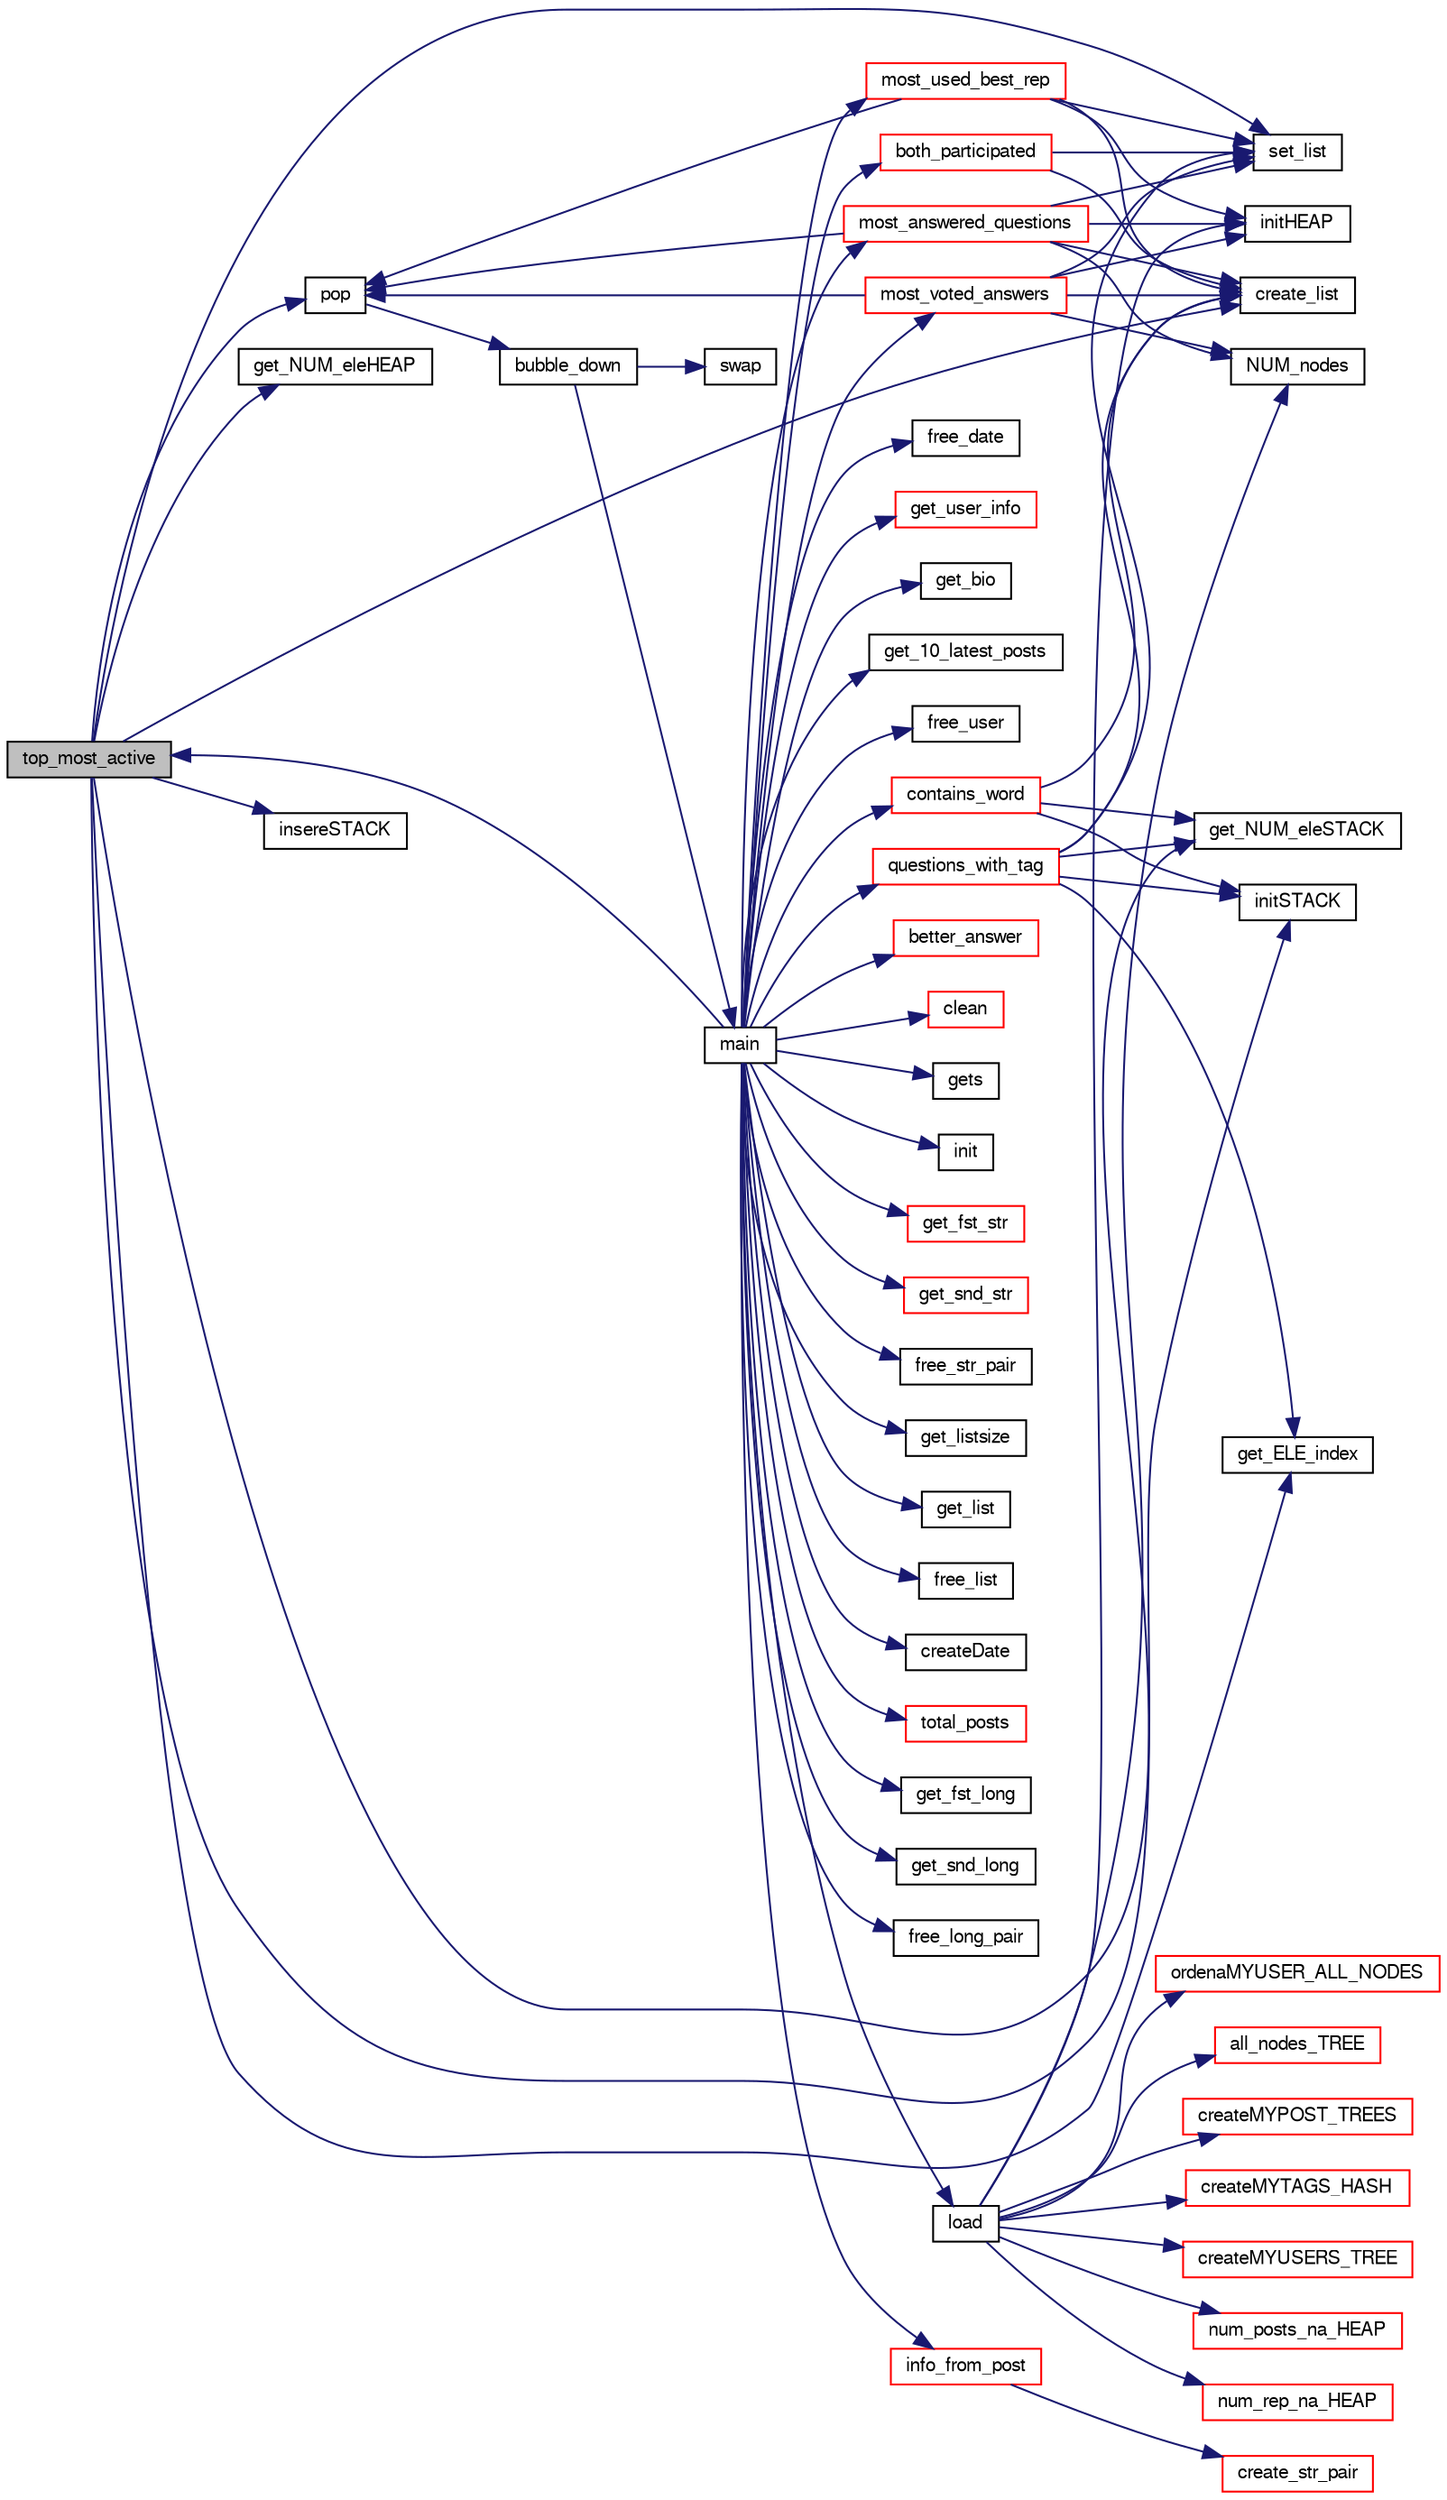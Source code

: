 digraph "top_most_active"
{
  edge [fontname="FreeSans",fontsize="10",labelfontname="FreeSans",labelfontsize="10"];
  node [fontname="FreeSans",fontsize="10",shape=record];
  rankdir="LR";
  Node1 [label="top_most_active",height=0.2,width=0.4,color="black", fillcolor="grey75", style="filled", fontcolor="black"];
  Node1 -> Node2 [color="midnightblue",fontsize="10",style="solid",fontname="FreeSans"];
  Node2 [label="create_list",height=0.2,width=0.4,color="black", fillcolor="white", style="filled",URL="$list_8c.html#ac493f609072d58e2fedebea0e970cccf"];
  Node1 -> Node3 [color="midnightblue",fontsize="10",style="solid",fontname="FreeSans"];
  Node3 [label="get_ELE_index",height=0.2,width=0.4,color="black", fillcolor="white", style="filled",URL="$myheap_8c.html#a56c64ef125b8197fc4c1fe2b6f5d9246",tooltip="Função que devolve o elemento numa dada posição. "];
  Node1 -> Node4 [color="midnightblue",fontsize="10",style="solid",fontname="FreeSans"];
  Node4 [label="get_NUM_eleHEAP",height=0.2,width=0.4,color="black", fillcolor="white", style="filled",URL="$myheap_8c.html#a6c8800720431a0532ec419b602312e90",tooltip="Função que calcula o número de elementos na heap. "];
  Node1 -> Node5 [color="midnightblue",fontsize="10",style="solid",fontname="FreeSans"];
  Node5 [label="get_NUM_eleSTACK",height=0.2,width=0.4,color="black", fillcolor="white", style="filled",URL="$myheap_8c.html#a29d435d9fdcfcb3219b13f5a2c68b2d7",tooltip="Função que calcula o número de elementos na stack. "];
  Node1 -> Node6 [color="midnightblue",fontsize="10",style="solid",fontname="FreeSans"];
  Node6 [label="initSTACK",height=0.2,width=0.4,color="black", fillcolor="white", style="filled",URL="$myheap_8c.html#a6488363349a060635e8e1532e98a7b50",tooltip="Função que inicializa uma stack. "];
  Node1 -> Node7 [color="midnightblue",fontsize="10",style="solid",fontname="FreeSans"];
  Node7 [label="insereSTACK",height=0.2,width=0.4,color="black", fillcolor="white", style="filled",URL="$myheap_8c.html#ab981b6fd5642e51aa82b38fa4e046d7d",tooltip="Função insere um elemento na stack. "];
  Node1 -> Node8 [color="midnightblue",fontsize="10",style="solid",fontname="FreeSans"];
  Node8 [label="pop",height=0.2,width=0.4,color="black", fillcolor="white", style="filled",URL="$myheap_8c.html#a835a400b71780f44bd1e8e00afe03e25",tooltip="Função que retira um elemento na heap. "];
  Node8 -> Node9 [color="midnightblue",fontsize="10",style="solid",fontname="FreeSans"];
  Node9 [label="bubble_down",height=0.2,width=0.4,color="black", fillcolor="white", style="filled",URL="$myheap_8c.html#a8060dd960c3242b7250e5a7d730593d6",tooltip="Função que realiza as operações necessárias depois de se retirar um elemento. "];
  Node9 -> Node10 [color="midnightblue",fontsize="10",style="solid",fontname="FreeSans"];
  Node10 [label="main",height=0.2,width=0.4,color="black", fillcolor="white", style="filled",URL="$main_8c.html#ae66f6b31b5ad750f1fe042a706a4e3d4"];
  Node10 -> Node11 [color="midnightblue",fontsize="10",style="solid",fontname="FreeSans"];
  Node11 [label="gets",height=0.2,width=0.4,color="black", fillcolor="white", style="filled",URL="$main_8c.html#ad23cf6ce344e3cdbbe53eee7e9a83b5c"];
  Node10 -> Node12 [color="midnightblue",fontsize="10",style="solid",fontname="FreeSans"];
  Node12 [label="init",height=0.2,width=0.4,color="black", fillcolor="white", style="filled",URL="$interface_8c.html#aadd031ccf1ce5bbb27994ef338ca2750",tooltip="Função inicializa a estrutura da comunidade. "];
  Node10 -> Node13 [color="midnightblue",fontsize="10",style="solid",fontname="FreeSans"];
  Node13 [label="load",height=0.2,width=0.4,color="black", fillcolor="white", style="filled",URL="$interface_8c.html#a644c94e592239aa49a0cf315d69b1c64",tooltip="Função dá load aos ficheiros xml. "];
  Node13 -> Node14 [color="midnightblue",fontsize="10",style="solid",fontname="FreeSans"];
  Node14 [label="all_nodes_TREE",height=0.2,width=0.4,color="red", fillcolor="white", style="filled",URL="$mytree_8c.html#a17a8ea7e6d4797b33aa29a947d5bcd99",tooltip="Função que vai ser aplicada a todos os nodos. "];
  Node13 -> Node15 [color="midnightblue",fontsize="10",style="solid",fontname="FreeSans"];
  Node15 [label="createMYPOST_TREES",height=0.2,width=0.4,color="red", fillcolor="white", style="filled",URL="$loading_8c.html#a52422d368261141da27ba7efc94ef364",tooltip="Função que cria as àrvores balanceadas de posts segundo id e data de criação. "];
  Node13 -> Node16 [color="midnightblue",fontsize="10",style="solid",fontname="FreeSans"];
  Node16 [label="createMYTAGS_HASH",height=0.2,width=0.4,color="red", fillcolor="white", style="filled",URL="$mytags_8c.html#a011d090eff9ffacec73564383b5135f7",tooltip="Função que efetua o parsing do ficheiro das Tags e as coloca numa tabela de hash do glib..."];
  Node13 -> Node17 [color="midnightblue",fontsize="10",style="solid",fontname="FreeSans"];
  Node17 [label="createMYUSERS_TREE",height=0.2,width=0.4,color="red", fillcolor="white", style="filled",URL="$myuser_8c.html#a773f5af522e3e98df29de85f9d01efd0",tooltip="Função lê o ficheiro User.xml e cria uma arvore. "];
  Node13 -> Node18 [color="midnightblue",fontsize="10",style="solid",fontname="FreeSans"];
  Node18 [label="initHEAP",height=0.2,width=0.4,color="black", fillcolor="white", style="filled",URL="$myheap_8c.html#a44845a1b3aac4d334bca3c2755ff05a8",tooltip="Função que inicializa um heap. "];
  Node13 -> Node19 [color="midnightblue",fontsize="10",style="solid",fontname="FreeSans"];
  Node19 [label="NUM_nodes",height=0.2,width=0.4,color="black", fillcolor="white", style="filled",URL="$mytree_8c.html#a990de629e1b49240c87e7792b2b801ba",tooltip="Função que devolve o número de nodos da árvore. "];
  Node13 -> Node20 [color="midnightblue",fontsize="10",style="solid",fontname="FreeSans"];
  Node20 [label="num_posts_na_HEAP",height=0.2,width=0.4,color="red", fillcolor="white", style="filled",URL="$interface_8c.html#ae5f33a943c4ae2dae9412708c17cc53f",tooltip="Função auxiliar adiciona a informação da data de um nodo MYUSER numa heap. "];
  Node13 -> Node21 [color="midnightblue",fontsize="10",style="solid",fontname="FreeSans"];
  Node21 [label="num_rep_na_HEAP",height=0.2,width=0.4,color="red", fillcolor="white", style="filled",URL="$interface_8c.html#a37bc5ac324407a740abf0344028521dc",tooltip="Função auxiliar que adiciona a informação da data de um nodo MYUSER numa heap para reputação..."];
  Node13 -> Node22 [color="midnightblue",fontsize="10",style="solid",fontname="FreeSans"];
  Node22 [label="ordenaMYUSER_ALL_NODES",height=0.2,width=0.4,color="red", fillcolor="white", style="filled",URL="$interface_8c.html#a09c170a601e6acc0104214461a9a3432",tooltip="Função auxiliar que ordena os posts de um user. "];
  Node10 -> Node23 [color="midnightblue",fontsize="10",style="solid",fontname="FreeSans"];
  Node23 [label="info_from_post",height=0.2,width=0.4,color="red", fillcolor="white", style="filled",URL="$interface_8c.html#ac297866fc062cda7f009927571ab55dc",tooltip="Função retorna a informacao de um post. "];
  Node23 -> Node24 [color="midnightblue",fontsize="10",style="solid",fontname="FreeSans"];
  Node24 [label="create_str_pair",height=0.2,width=0.4,color="red", fillcolor="white", style="filled",URL="$pair_8c.html#a74ded53b8d5331583b8dd5ed1903d99d"];
  Node10 -> Node25 [color="midnightblue",fontsize="10",style="solid",fontname="FreeSans"];
  Node25 [label="get_fst_str",height=0.2,width=0.4,color="red", fillcolor="white", style="filled",URL="$pair_8c.html#a7fd7e0de9b36a881aea105f87e937b66"];
  Node10 -> Node26 [color="midnightblue",fontsize="10",style="solid",fontname="FreeSans"];
  Node26 [label="get_snd_str",height=0.2,width=0.4,color="red", fillcolor="white", style="filled",URL="$pair_8c.html#aeaab07e30eb8dc91dbd9adae4b3be6d4"];
  Node10 -> Node27 [color="midnightblue",fontsize="10",style="solid",fontname="FreeSans"];
  Node27 [label="free_str_pair",height=0.2,width=0.4,color="black", fillcolor="white", style="filled",URL="$pair_8c.html#acee0a394fd3770f7d531a56f13915aad"];
  Node10 -> Node1 [color="midnightblue",fontsize="10",style="solid",fontname="FreeSans"];
  Node10 -> Node28 [color="midnightblue",fontsize="10",style="solid",fontname="FreeSans"];
  Node28 [label="get_listsize",height=0.2,width=0.4,color="black", fillcolor="white", style="filled",URL="$list_8c.html#a666b5a611c14e7471326bd8408b83670"];
  Node10 -> Node29 [color="midnightblue",fontsize="10",style="solid",fontname="FreeSans"];
  Node29 [label="get_list",height=0.2,width=0.4,color="black", fillcolor="white", style="filled",URL="$list_8c.html#a8bd1bfbc125c15a8fdb8047b37333438"];
  Node10 -> Node30 [color="midnightblue",fontsize="10",style="solid",fontname="FreeSans"];
  Node30 [label="free_list",height=0.2,width=0.4,color="black", fillcolor="white", style="filled",URL="$list_8c.html#a9b1c30494f0b8a4bc01710ff04b68321"];
  Node10 -> Node31 [color="midnightblue",fontsize="10",style="solid",fontname="FreeSans"];
  Node31 [label="createDate",height=0.2,width=0.4,color="black", fillcolor="white", style="filled",URL="$date_8c.html#a1b3eda1abec069a68e3734d8396b2e66"];
  Node10 -> Node32 [color="midnightblue",fontsize="10",style="solid",fontname="FreeSans"];
  Node32 [label="total_posts",height=0.2,width=0.4,color="red", fillcolor="white", style="filled",URL="$interface_8c.html#a58aee481445828846cbb908c20800265",tooltip="Função que dado um intervalo de tempo obtem o numero total de perguntas e respostas. "];
  Node10 -> Node33 [color="midnightblue",fontsize="10",style="solid",fontname="FreeSans"];
  Node33 [label="get_fst_long",height=0.2,width=0.4,color="black", fillcolor="white", style="filled",URL="$pair_8c.html#a422a2b6321647ced4032eb7132f49d9f"];
  Node10 -> Node34 [color="midnightblue",fontsize="10",style="solid",fontname="FreeSans"];
  Node34 [label="get_snd_long",height=0.2,width=0.4,color="black", fillcolor="white", style="filled",URL="$pair_8c.html#a2c060497bd3a5fa446d9aa16f152d6a8"];
  Node10 -> Node35 [color="midnightblue",fontsize="10",style="solid",fontname="FreeSans"];
  Node35 [label="free_long_pair",height=0.2,width=0.4,color="black", fillcolor="white", style="filled",URL="$pair_8c.html#a0869e7c0d21112dee6f20a6a6c6de009"];
  Node10 -> Node36 [color="midnightblue",fontsize="10",style="solid",fontname="FreeSans"];
  Node36 [label="free_date",height=0.2,width=0.4,color="black", fillcolor="white", style="filled",URL="$date_8c.html#a2428331a018772af26d6691fb9c1166c"];
  Node10 -> Node37 [color="midnightblue",fontsize="10",style="solid",fontname="FreeSans"];
  Node37 [label="questions_with_tag",height=0.2,width=0.4,color="red", fillcolor="white", style="filled",URL="$interface_8c.html#a3833b4111827095f7654ff0b1ec6a6ee",tooltip="Função que dado um intervalo de tempo retornar todas as perguntas contendo uma determinada tag..."];
  Node37 -> Node2 [color="midnightblue",fontsize="10",style="solid",fontname="FreeSans"];
  Node37 -> Node3 [color="midnightblue",fontsize="10",style="solid",fontname="FreeSans"];
  Node37 -> Node5 [color="midnightblue",fontsize="10",style="solid",fontname="FreeSans"];
  Node37 -> Node6 [color="midnightblue",fontsize="10",style="solid",fontname="FreeSans"];
  Node37 -> Node38 [color="midnightblue",fontsize="10",style="solid",fontname="FreeSans"];
  Node38 [label="set_list",height=0.2,width=0.4,color="black", fillcolor="white", style="filled",URL="$list_8c.html#af36db9802abd3f9f461d659c5bf08c51"];
  Node10 -> Node39 [color="midnightblue",fontsize="10",style="solid",fontname="FreeSans"];
  Node39 [label="get_user_info",height=0.2,width=0.4,color="red", fillcolor="white", style="filled",URL="$interface_8c.html#abbe8e56c4e4552c93a81a625ea641869",tooltip="Função que dado um id de um user devolve informacao sobre este mesmo. "];
  Node10 -> Node40 [color="midnightblue",fontsize="10",style="solid",fontname="FreeSans"];
  Node40 [label="get_bio",height=0.2,width=0.4,color="black", fillcolor="white", style="filled",URL="$user_8c.html#afc0f940f83091f1ce056e2a2682943c2"];
  Node10 -> Node41 [color="midnightblue",fontsize="10",style="solid",fontname="FreeSans"];
  Node41 [label="get_10_latest_posts",height=0.2,width=0.4,color="black", fillcolor="white", style="filled",URL="$user_8c.html#a738e16e1446e2ae087b97f4c7863b9f1"];
  Node10 -> Node42 [color="midnightblue",fontsize="10",style="solid",fontname="FreeSans"];
  Node42 [label="free_user",height=0.2,width=0.4,color="black", fillcolor="white", style="filled",URL="$user_8c.html#aea0883335bb98ce1772d19cd544a92e7"];
  Node10 -> Node43 [color="midnightblue",fontsize="10",style="solid",fontname="FreeSans"];
  Node43 [label="most_voted_answers",height=0.2,width=0.4,color="red", fillcolor="white", style="filled",URL="$interface_8c.html#abee0976337de52cefdc4e840c803f2f4",tooltip="Função que dado um intervalo de tempo calcula os N posts com melhor score. "];
  Node43 -> Node2 [color="midnightblue",fontsize="10",style="solid",fontname="FreeSans"];
  Node43 -> Node18 [color="midnightblue",fontsize="10",style="solid",fontname="FreeSans"];
  Node43 -> Node19 [color="midnightblue",fontsize="10",style="solid",fontname="FreeSans"];
  Node43 -> Node8 [color="midnightblue",fontsize="10",style="solid",fontname="FreeSans"];
  Node43 -> Node38 [color="midnightblue",fontsize="10",style="solid",fontname="FreeSans"];
  Node10 -> Node44 [color="midnightblue",fontsize="10",style="solid",fontname="FreeSans"];
  Node44 [label="most_answered_questions",height=0.2,width=0.4,color="red", fillcolor="white", style="filled",URL="$interface_8c.html#a4847929aa84113b38e6804acefdfd6a4",tooltip="Função que dado um intervalo de tempo calcula as N perguntas com mais respostas. "];
  Node44 -> Node2 [color="midnightblue",fontsize="10",style="solid",fontname="FreeSans"];
  Node44 -> Node18 [color="midnightblue",fontsize="10",style="solid",fontname="FreeSans"];
  Node44 -> Node19 [color="midnightblue",fontsize="10",style="solid",fontname="FreeSans"];
  Node44 -> Node8 [color="midnightblue",fontsize="10",style="solid",fontname="FreeSans"];
  Node44 -> Node38 [color="midnightblue",fontsize="10",style="solid",fontname="FreeSans"];
  Node10 -> Node45 [color="midnightblue",fontsize="10",style="solid",fontname="FreeSans"];
  Node45 [label="contains_word",height=0.2,width=0.4,color="red", fillcolor="white", style="filled",URL="$interface_8c.html#aade1f77088e1f4e6806c3ee8d33a5d41",tooltip="Função que obtém os id&#39;s das N perguntas mais recentes cujo título contém uma dada palavra..."];
  Node45 -> Node2 [color="midnightblue",fontsize="10",style="solid",fontname="FreeSans"];
  Node45 -> Node5 [color="midnightblue",fontsize="10",style="solid",fontname="FreeSans"];
  Node45 -> Node6 [color="midnightblue",fontsize="10",style="solid",fontname="FreeSans"];
  Node10 -> Node46 [color="midnightblue",fontsize="10",style="solid",fontname="FreeSans"];
  Node46 [label="both_participated",height=0.2,width=0.4,color="red", fillcolor="white", style="filled",URL="$interface_8c.html#ab2069c6237b5ab6647937173d43d9bac",tooltip="Função que dado 2 users retorna as N perguntas em que ambos participaram. "];
  Node46 -> Node2 [color="midnightblue",fontsize="10",style="solid",fontname="FreeSans"];
  Node46 -> Node38 [color="midnightblue",fontsize="10",style="solid",fontname="FreeSans"];
  Node10 -> Node47 [color="midnightblue",fontsize="10",style="solid",fontname="FreeSans"];
  Node47 [label="better_answer",height=0.2,width=0.4,color="red", fillcolor="white", style="filled",URL="$interface_8c.html#af0bd178e59de59a12a227a1cc5124c58",tooltip="Função que dado um id de um post devolve a resposta melhor cotada desse post. "];
  Node10 -> Node48 [color="midnightblue",fontsize="10",style="solid",fontname="FreeSans"];
  Node48 [label="most_used_best_rep",height=0.2,width=0.4,color="red", fillcolor="white", style="filled",URL="$interface_8c.html#aa048ff54eec00113e9e16d530370fcc1",tooltip="Função que obtém o número de ocorrencias das N tags mais usadas num dado período de tempo pelos N use..."];
  Node48 -> Node2 [color="midnightblue",fontsize="10",style="solid",fontname="FreeSans"];
  Node48 -> Node18 [color="midnightblue",fontsize="10",style="solid",fontname="FreeSans"];
  Node48 -> Node8 [color="midnightblue",fontsize="10",style="solid",fontname="FreeSans"];
  Node48 -> Node38 [color="midnightblue",fontsize="10",style="solid",fontname="FreeSans"];
  Node10 -> Node49 [color="midnightblue",fontsize="10",style="solid",fontname="FreeSans"];
  Node49 [label="clean",height=0.2,width=0.4,color="red", fillcolor="white", style="filled",URL="$interface_8c.html#ab7f080e43dc99c5cde2c66249cafa252",tooltip="Função que liberta a memória da estrutura. "];
  Node9 -> Node50 [color="midnightblue",fontsize="10",style="solid",fontname="FreeSans"];
  Node50 [label="swap",height=0.2,width=0.4,color="black", fillcolor="white", style="filled",URL="$myheap_8c.html#a3f088393e484064f4b66e9d0c4413dd3",tooltip="Função troca 2 elementos no array. "];
  Node1 -> Node38 [color="midnightblue",fontsize="10",style="solid",fontname="FreeSans"];
}
